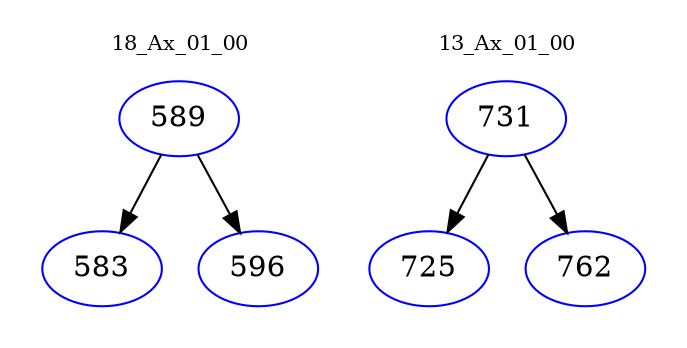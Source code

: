 digraph{
subgraph cluster_0 {
color = white
label = "18_Ax_01_00";
fontsize=10;
T0_589 [label="589", color="blue"]
T0_589 -> T0_583 [color="black"]
T0_583 [label="583", color="blue"]
T0_589 -> T0_596 [color="black"]
T0_596 [label="596", color="blue"]
}
subgraph cluster_1 {
color = white
label = "13_Ax_01_00";
fontsize=10;
T1_731 [label="731", color="blue"]
T1_731 -> T1_725 [color="black"]
T1_725 [label="725", color="blue"]
T1_731 -> T1_762 [color="black"]
T1_762 [label="762", color="blue"]
}
}
